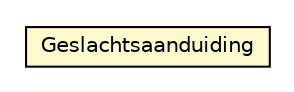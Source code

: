 #!/usr/local/bin/dot
#
# Class diagram 
# Generated by UMLGraph version R5_6-24-gf6e263 (http://www.umlgraph.org/)
#

digraph G {
	edge [fontname="Helvetica",fontsize=10,labelfontname="Helvetica",labelfontsize=10];
	node [fontname="Helvetica",fontsize=10,shape=plaintext];
	nodesep=0.25;
	ranksep=0.5;
	// nl.egem.stuf.sector.bg._0204.PRSKerngegevens.Geslachtsaanduiding
	c166431 [label=<<table title="nl.egem.stuf.sector.bg._0204.PRSKerngegevens.Geslachtsaanduiding" border="0" cellborder="1" cellspacing="0" cellpadding="2" port="p" bgcolor="lemonChiffon" href="./PRSKerngegevens.Geslachtsaanduiding.html">
		<tr><td><table border="0" cellspacing="0" cellpadding="1">
<tr><td align="center" balign="center"> Geslachtsaanduiding </td></tr>
		</table></td></tr>
		</table>>, URL="./PRSKerngegevens.Geslachtsaanduiding.html", fontname="Helvetica", fontcolor="black", fontsize=10.0];
}

